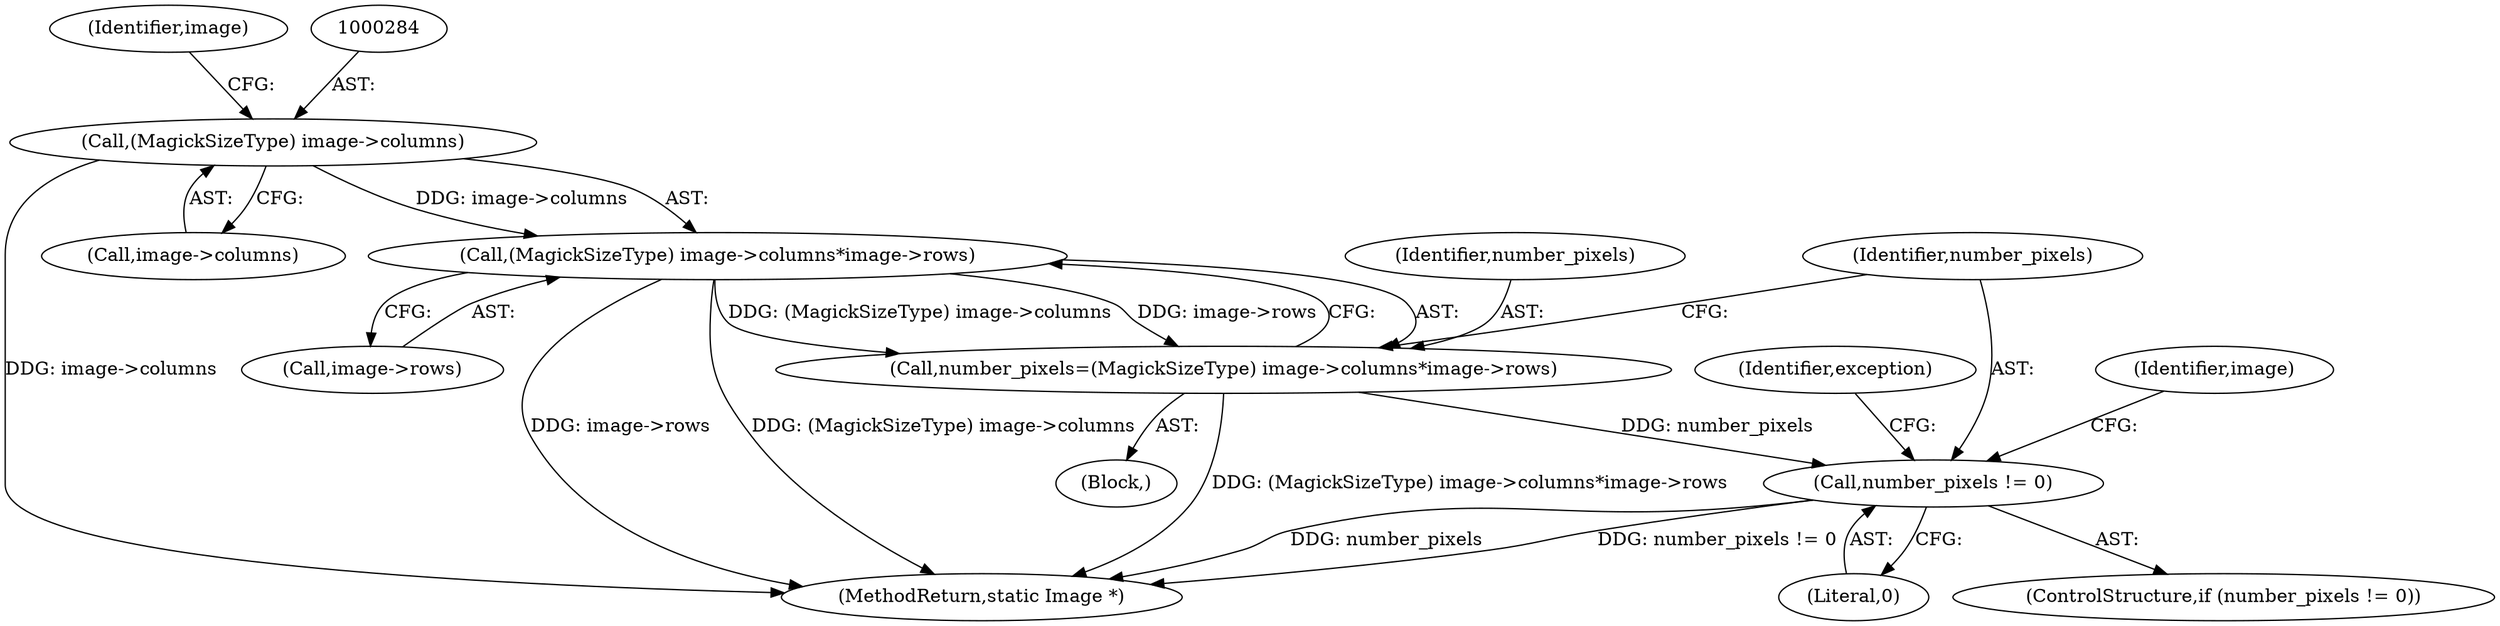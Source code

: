 digraph "0_ImageMagick_1737ac82b335e53376382c07b9a500d73dd2aa11@pointer" {
"1000282" [label="(Call,(MagickSizeType) image->columns*image->rows)"];
"1000283" [label="(Call,(MagickSizeType) image->columns)"];
"1000280" [label="(Call,number_pixels=(MagickSizeType) image->columns*image->rows)"];
"1000292" [label="(Call,number_pixels != 0)"];
"1000285" [label="(Call,image->columns)"];
"1000294" [label="(Literal,0)"];
"1000292" [label="(Call,number_pixels != 0)"];
"1000299" [label="(Identifier,exception)"];
"1000283" [label="(Call,(MagickSizeType) image->columns)"];
"1000288" [label="(Call,image->rows)"];
"1000280" [label="(Call,number_pixels=(MagickSizeType) image->columns*image->rows)"];
"1001897" [label="(MethodReturn,static Image *)"];
"1000293" [label="(Identifier,number_pixels)"];
"1000281" [label="(Identifier,number_pixels)"];
"1000282" [label="(Call,(MagickSizeType) image->columns*image->rows)"];
"1000291" [label="(ControlStructure,if (number_pixels != 0))"];
"1000289" [label="(Identifier,image)"];
"1000297" [label="(Identifier,image)"];
"1000256" [label="(Block,)"];
"1000282" -> "1000280"  [label="AST: "];
"1000282" -> "1000288"  [label="CFG: "];
"1000283" -> "1000282"  [label="AST: "];
"1000288" -> "1000282"  [label="AST: "];
"1000280" -> "1000282"  [label="CFG: "];
"1000282" -> "1001897"  [label="DDG: image->rows"];
"1000282" -> "1001897"  [label="DDG: (MagickSizeType) image->columns"];
"1000282" -> "1000280"  [label="DDG: (MagickSizeType) image->columns"];
"1000282" -> "1000280"  [label="DDG: image->rows"];
"1000283" -> "1000282"  [label="DDG: image->columns"];
"1000283" -> "1000285"  [label="CFG: "];
"1000284" -> "1000283"  [label="AST: "];
"1000285" -> "1000283"  [label="AST: "];
"1000289" -> "1000283"  [label="CFG: "];
"1000283" -> "1001897"  [label="DDG: image->columns"];
"1000280" -> "1000256"  [label="AST: "];
"1000281" -> "1000280"  [label="AST: "];
"1000293" -> "1000280"  [label="CFG: "];
"1000280" -> "1001897"  [label="DDG: (MagickSizeType) image->columns*image->rows"];
"1000280" -> "1000292"  [label="DDG: number_pixels"];
"1000292" -> "1000291"  [label="AST: "];
"1000292" -> "1000294"  [label="CFG: "];
"1000293" -> "1000292"  [label="AST: "];
"1000294" -> "1000292"  [label="AST: "];
"1000297" -> "1000292"  [label="CFG: "];
"1000299" -> "1000292"  [label="CFG: "];
"1000292" -> "1001897"  [label="DDG: number_pixels != 0"];
"1000292" -> "1001897"  [label="DDG: number_pixels"];
}
